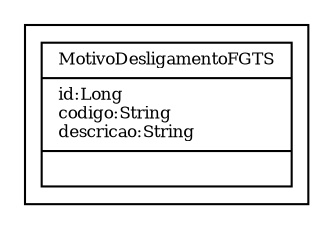 digraph G{
fontname = "Times-Roman"
fontsize = 8

node [
        fontname = "Times-Roman"
        fontsize = 8
        shape = "record"
]

edge [
        fontname = "Times-Roman"
        fontsize = 8
]

subgraph clusterMOTIVO_DE_DESLIGAMENTO_PARA_FGTS
{
MotivoDesligamentoFGTS [label = "{MotivoDesligamentoFGTS|id:Long\lcodigo:String\ldescricao:String\l|\l}"]
}
}

